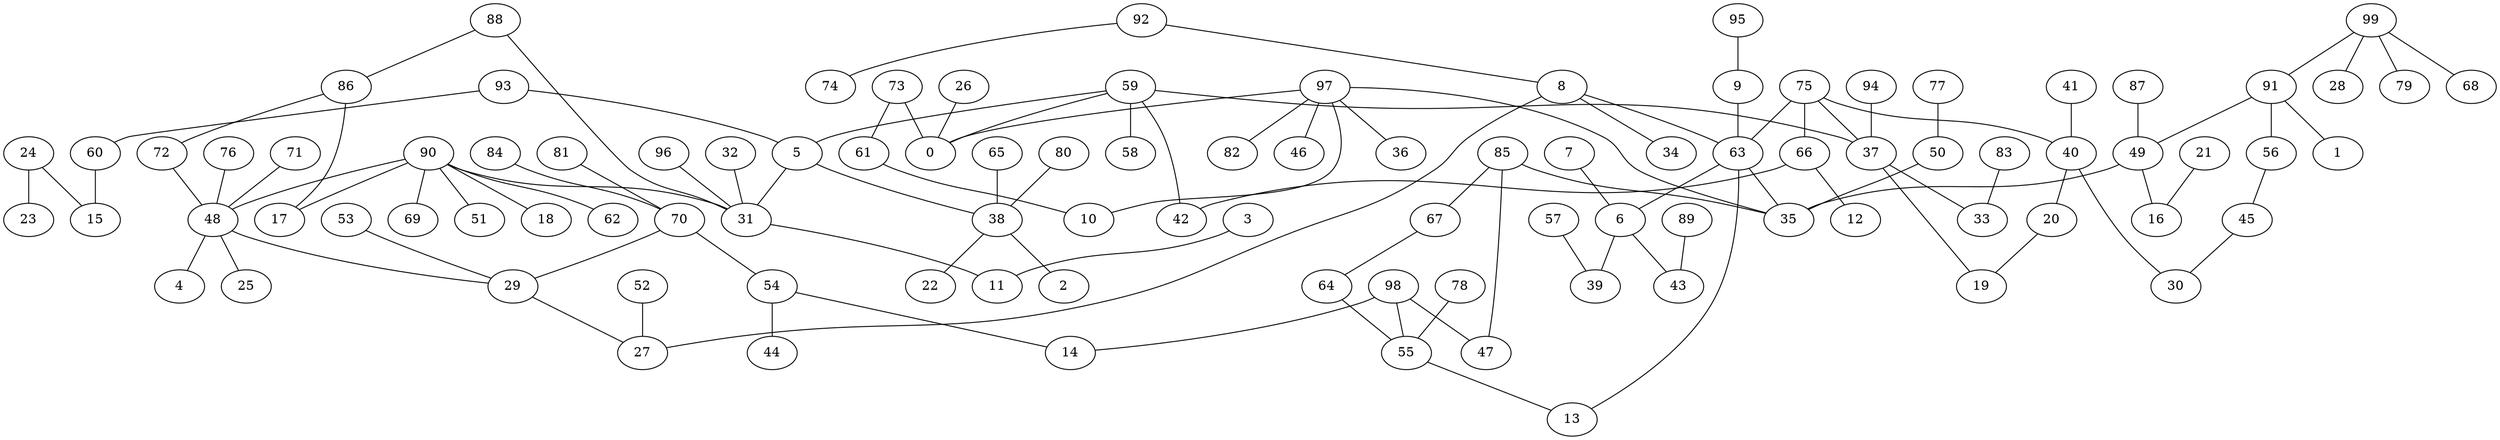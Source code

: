 digraph GG_graph {

subgraph G_graph {
edge [color = black]
"52" -> "27" [dir = none]
"24" -> "23" [dir = none]
"24" -> "15" [dir = none]
"21" -> "16" [dir = none]
"26" -> "0" [dir = none]
"78" -> "55" [dir = none]
"88" -> "86" [dir = none]
"88" -> "31" [dir = none]
"72" -> "48" [dir = none]
"77" -> "50" [dir = none]
"53" -> "29" [dir = none]
"98" -> "47" [dir = none]
"94" -> "37" [dir = none]
"84" -> "70" [dir = none]
"41" -> "40" [dir = none]
"71" -> "48" [dir = none]
"85" -> "47" [dir = none]
"85" -> "67" [dir = none]
"85" -> "35" [dir = none]
"6" -> "39" [dir = none]
"6" -> "43" [dir = none]
"63" -> "6" [dir = none]
"63" -> "35" [dir = none]
"63" -> "13" [dir = none]
"75" -> "66" [dir = none]
"75" -> "40" [dir = none]
"75" -> "37" [dir = none]
"75" -> "63" [dir = none]
"9" -> "63" [dir = none]
"93" -> "60" [dir = none]
"93" -> "5" [dir = none]
"92" -> "74" [dir = none]
"92" -> "8" [dir = none]
"91" -> "56" [dir = none]
"91" -> "1" [dir = none]
"91" -> "49" [dir = none]
"37" -> "33" [dir = none]
"87" -> "49" [dir = none]
"97" -> "82" [dir = none]
"97" -> "46" [dir = none]
"97" -> "36" [dir = none]
"97" -> "10" [dir = none]
"97" -> "35" [dir = none]
"57" -> "39" [dir = none]
"31" -> "11" [dir = none]
"3" -> "11" [dir = none]
"55" -> "13" [dir = none]
"49" -> "16" [dir = none]
"49" -> "35" [dir = none]
"80" -> "38" [dir = none]
"56" -> "45" [dir = none]
"40" -> "30" [dir = none]
"40" -> "20" [dir = none]
"5" -> "31" [dir = none]
"5" -> "38" [dir = none]
"29" -> "27" [dir = none]
"99" -> "28" [dir = none]
"99" -> "79" [dir = none]
"99" -> "68" [dir = none]
"99" -> "91" [dir = none]
"8" -> "34" [dir = none]
"8" -> "27" [dir = none]
"8" -> "63" [dir = none]
"83" -> "33" [dir = none]
"76" -> "48" [dir = none]
"32" -> "31" [dir = none]
"20" -> "19" [dir = none]
"81" -> "70" [dir = none]
"95" -> "9" [dir = none]
"90" -> "51" [dir = none]
"90" -> "18" [dir = none]
"90" -> "62" [dir = none]
"90" -> "69" [dir = none]
"90" -> "17" [dir = none]
"90" -> "31" [dir = none]
"48" -> "4" [dir = none]
"48" -> "25" [dir = none]
"48" -> "29" [dir = none]
"38" -> "2" [dir = none]
"38" -> "22" [dir = none]
"61" -> "10" [dir = none]
"7" -> "6" [dir = none]
"65" -> "38" [dir = none]
"60" -> "15" [dir = none]
"73" -> "0" [dir = none]
"73" -> "61" [dir = none]
"59" -> "58" [dir = none]
"59" -> "5" [dir = none]
"59" -> "37" [dir = none]
"67" -> "64" [dir = none]
"50" -> "35" [dir = none]
"66" -> "12" [dir = none]
"66" -> "42" [dir = none]
"70" -> "54" [dir = none]
"70" -> "29" [dir = none]
"89" -> "43" [dir = none]
"54" -> "44" [dir = none]
"54" -> "14" [dir = none]
"96" -> "31" [dir = none]
"59" -> "0" [dir = none]
"86" -> "17" [dir = none]
"45" -> "30" [dir = none]
"97" -> "0" [dir = none]
"90" -> "48" [dir = none]
"59" -> "42" [dir = none]
"86" -> "72" [dir = none]
"64" -> "55" [dir = none]
"37" -> "19" [dir = none]
"98" -> "14" [dir = none]
"98" -> "55" [dir = none]
}

}

